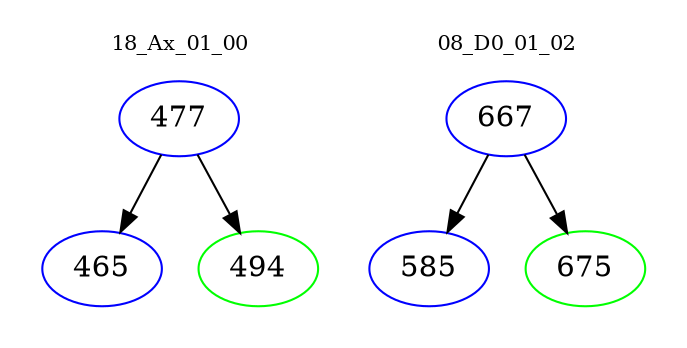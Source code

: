 digraph{
subgraph cluster_0 {
color = white
label = "18_Ax_01_00";
fontsize=10;
T0_477 [label="477", color="blue"]
T0_477 -> T0_465 [color="black"]
T0_465 [label="465", color="blue"]
T0_477 -> T0_494 [color="black"]
T0_494 [label="494", color="green"]
}
subgraph cluster_1 {
color = white
label = "08_D0_01_02";
fontsize=10;
T1_667 [label="667", color="blue"]
T1_667 -> T1_585 [color="black"]
T1_585 [label="585", color="blue"]
T1_667 -> T1_675 [color="black"]
T1_675 [label="675", color="green"]
}
}
